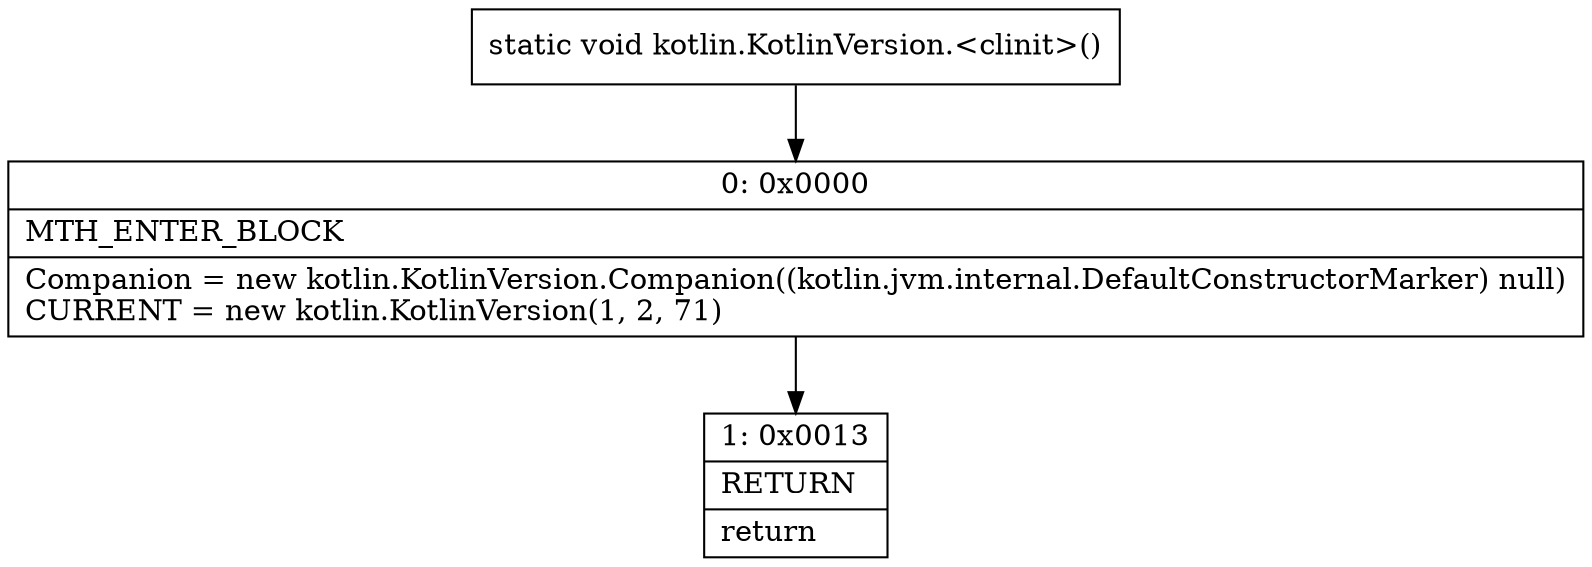 digraph "CFG forkotlin.KotlinVersion.\<clinit\>()V" {
Node_0 [shape=record,label="{0\:\ 0x0000|MTH_ENTER_BLOCK\l|Companion = new kotlin.KotlinVersion.Companion((kotlin.jvm.internal.DefaultConstructorMarker) null)\lCURRENT = new kotlin.KotlinVersion(1, 2, 71)\l}"];
Node_1 [shape=record,label="{1\:\ 0x0013|RETURN\l|return\l}"];
MethodNode[shape=record,label="{static void kotlin.KotlinVersion.\<clinit\>() }"];
MethodNode -> Node_0;
Node_0 -> Node_1;
}

